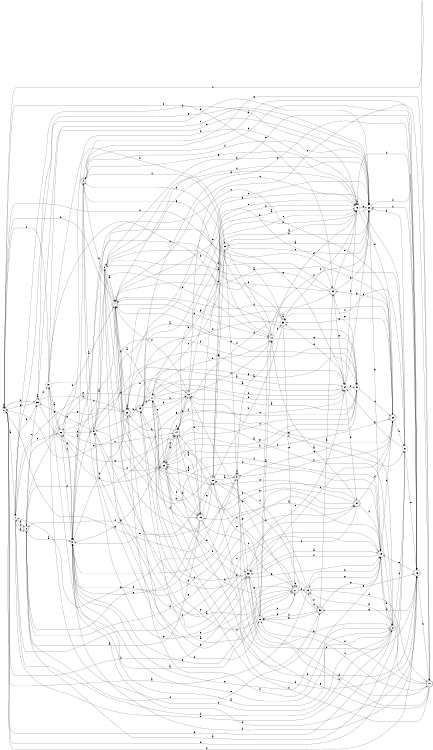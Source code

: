 digraph n32_5 {
__start0 [label="" shape="none"];

rankdir=LR;
size="8,5";

s0 [style="filled", color="black", fillcolor="white" shape="circle", label="0"];
s1 [style="filled", color="black", fillcolor="white" shape="circle", label="1"];
s2 [style="rounded,filled", color="black", fillcolor="white" shape="doublecircle", label="2"];
s3 [style="filled", color="black", fillcolor="white" shape="circle", label="3"];
s4 [style="rounded,filled", color="black", fillcolor="white" shape="doublecircle", label="4"];
s5 [style="filled", color="black", fillcolor="white" shape="circle", label="5"];
s6 [style="filled", color="black", fillcolor="white" shape="circle", label="6"];
s7 [style="rounded,filled", color="black", fillcolor="white" shape="doublecircle", label="7"];
s8 [style="rounded,filled", color="black", fillcolor="white" shape="doublecircle", label="8"];
s9 [style="rounded,filled", color="black", fillcolor="white" shape="doublecircle", label="9"];
s10 [style="filled", color="black", fillcolor="white" shape="circle", label="10"];
s11 [style="filled", color="black", fillcolor="white" shape="circle", label="11"];
s12 [style="filled", color="black", fillcolor="white" shape="circle", label="12"];
s13 [style="filled", color="black", fillcolor="white" shape="circle", label="13"];
s14 [style="rounded,filled", color="black", fillcolor="white" shape="doublecircle", label="14"];
s15 [style="rounded,filled", color="black", fillcolor="white" shape="doublecircle", label="15"];
s16 [style="rounded,filled", color="black", fillcolor="white" shape="doublecircle", label="16"];
s17 [style="rounded,filled", color="black", fillcolor="white" shape="doublecircle", label="17"];
s18 [style="rounded,filled", color="black", fillcolor="white" shape="doublecircle", label="18"];
s19 [style="filled", color="black", fillcolor="white" shape="circle", label="19"];
s20 [style="rounded,filled", color="black", fillcolor="white" shape="doublecircle", label="20"];
s21 [style="filled", color="black", fillcolor="white" shape="circle", label="21"];
s22 [style="filled", color="black", fillcolor="white" shape="circle", label="22"];
s23 [style="rounded,filled", color="black", fillcolor="white" shape="doublecircle", label="23"];
s24 [style="filled", color="black", fillcolor="white" shape="circle", label="24"];
s25 [style="rounded,filled", color="black", fillcolor="white" shape="doublecircle", label="25"];
s26 [style="filled", color="black", fillcolor="white" shape="circle", label="26"];
s27 [style="rounded,filled", color="black", fillcolor="white" shape="doublecircle", label="27"];
s28 [style="rounded,filled", color="black", fillcolor="white" shape="doublecircle", label="28"];
s29 [style="filled", color="black", fillcolor="white" shape="circle", label="29"];
s30 [style="rounded,filled", color="black", fillcolor="white" shape="doublecircle", label="30"];
s31 [style="filled", color="black", fillcolor="white" shape="circle", label="31"];
s32 [style="rounded,filled", color="black", fillcolor="white" shape="doublecircle", label="32"];
s33 [style="filled", color="black", fillcolor="white" shape="circle", label="33"];
s34 [style="rounded,filled", color="black", fillcolor="white" shape="doublecircle", label="34"];
s35 [style="filled", color="black", fillcolor="white" shape="circle", label="35"];
s36 [style="rounded,filled", color="black", fillcolor="white" shape="doublecircle", label="36"];
s37 [style="filled", color="black", fillcolor="white" shape="circle", label="37"];
s38 [style="rounded,filled", color="black", fillcolor="white" shape="doublecircle", label="38"];
s39 [style="filled", color="black", fillcolor="white" shape="circle", label="39"];
s0 -> s1 [label="a"];
s0 -> s16 [label="b"];
s0 -> s17 [label="c"];
s0 -> s0 [label="d"];
s0 -> s39 [label="e"];
s0 -> s32 [label="f"];
s0 -> s9 [label="g"];
s1 -> s2 [label="a"];
s1 -> s2 [label="b"];
s1 -> s36 [label="c"];
s1 -> s8 [label="d"];
s1 -> s8 [label="e"];
s1 -> s34 [label="f"];
s1 -> s39 [label="g"];
s2 -> s3 [label="a"];
s2 -> s34 [label="b"];
s2 -> s39 [label="c"];
s2 -> s1 [label="d"];
s2 -> s7 [label="e"];
s2 -> s38 [label="f"];
s2 -> s34 [label="g"];
s3 -> s4 [label="a"];
s3 -> s7 [label="b"];
s3 -> s20 [label="c"];
s3 -> s16 [label="d"];
s3 -> s8 [label="e"];
s3 -> s36 [label="f"];
s3 -> s14 [label="g"];
s4 -> s5 [label="a"];
s4 -> s7 [label="b"];
s4 -> s23 [label="c"];
s4 -> s16 [label="d"];
s4 -> s33 [label="e"];
s4 -> s22 [label="f"];
s4 -> s17 [label="g"];
s5 -> s6 [label="a"];
s5 -> s10 [label="b"];
s5 -> s39 [label="c"];
s5 -> s24 [label="d"];
s5 -> s32 [label="e"];
s5 -> s30 [label="f"];
s5 -> s19 [label="g"];
s6 -> s7 [label="a"];
s6 -> s27 [label="b"];
s6 -> s22 [label="c"];
s6 -> s19 [label="d"];
s6 -> s22 [label="e"];
s6 -> s19 [label="f"];
s6 -> s13 [label="g"];
s7 -> s8 [label="a"];
s7 -> s21 [label="b"];
s7 -> s10 [label="c"];
s7 -> s0 [label="d"];
s7 -> s16 [label="e"];
s7 -> s8 [label="f"];
s7 -> s28 [label="g"];
s8 -> s3 [label="a"];
s8 -> s9 [label="b"];
s8 -> s21 [label="c"];
s8 -> s19 [label="d"];
s8 -> s0 [label="e"];
s8 -> s37 [label="f"];
s8 -> s12 [label="g"];
s9 -> s10 [label="a"];
s9 -> s7 [label="b"];
s9 -> s16 [label="c"];
s9 -> s9 [label="d"];
s9 -> s1 [label="e"];
s9 -> s20 [label="f"];
s9 -> s33 [label="g"];
s10 -> s3 [label="a"];
s10 -> s11 [label="b"];
s10 -> s4 [label="c"];
s10 -> s13 [label="d"];
s10 -> s31 [label="e"];
s10 -> s35 [label="f"];
s10 -> s4 [label="g"];
s11 -> s6 [label="a"];
s11 -> s12 [label="b"];
s11 -> s30 [label="c"];
s11 -> s24 [label="d"];
s11 -> s24 [label="e"];
s11 -> s15 [label="f"];
s11 -> s1 [label="g"];
s12 -> s13 [label="a"];
s12 -> s15 [label="b"];
s12 -> s10 [label="c"];
s12 -> s5 [label="d"];
s12 -> s0 [label="e"];
s12 -> s7 [label="f"];
s12 -> s30 [label="g"];
s13 -> s13 [label="a"];
s13 -> s14 [label="b"];
s13 -> s35 [label="c"];
s13 -> s20 [label="d"];
s13 -> s22 [label="e"];
s13 -> s1 [label="f"];
s13 -> s4 [label="g"];
s14 -> s15 [label="a"];
s14 -> s28 [label="b"];
s14 -> s14 [label="c"];
s14 -> s16 [label="d"];
s14 -> s12 [label="e"];
s14 -> s21 [label="f"];
s14 -> s36 [label="g"];
s15 -> s2 [label="a"];
s15 -> s16 [label="b"];
s15 -> s27 [label="c"];
s15 -> s14 [label="d"];
s15 -> s29 [label="e"];
s15 -> s3 [label="f"];
s15 -> s3 [label="g"];
s16 -> s4 [label="a"];
s16 -> s17 [label="b"];
s16 -> s22 [label="c"];
s16 -> s13 [label="d"];
s16 -> s19 [label="e"];
s16 -> s3 [label="f"];
s16 -> s38 [label="g"];
s17 -> s18 [label="a"];
s17 -> s33 [label="b"];
s17 -> s26 [label="c"];
s17 -> s26 [label="d"];
s17 -> s12 [label="e"];
s17 -> s11 [label="f"];
s17 -> s29 [label="g"];
s18 -> s0 [label="a"];
s18 -> s19 [label="b"];
s18 -> s29 [label="c"];
s18 -> s38 [label="d"];
s18 -> s5 [label="e"];
s18 -> s17 [label="f"];
s18 -> s16 [label="g"];
s19 -> s15 [label="a"];
s19 -> s8 [label="b"];
s19 -> s5 [label="c"];
s19 -> s20 [label="d"];
s19 -> s3 [label="e"];
s19 -> s33 [label="f"];
s19 -> s18 [label="g"];
s20 -> s7 [label="a"];
s20 -> s21 [label="b"];
s20 -> s33 [label="c"];
s20 -> s32 [label="d"];
s20 -> s9 [label="e"];
s20 -> s7 [label="f"];
s20 -> s35 [label="g"];
s21 -> s2 [label="a"];
s21 -> s22 [label="b"];
s21 -> s7 [label="c"];
s21 -> s0 [label="d"];
s21 -> s16 [label="e"];
s21 -> s35 [label="f"];
s21 -> s24 [label="g"];
s22 -> s23 [label="a"];
s22 -> s15 [label="b"];
s22 -> s28 [label="c"];
s22 -> s29 [label="d"];
s22 -> s1 [label="e"];
s22 -> s16 [label="f"];
s22 -> s19 [label="g"];
s23 -> s13 [label="a"];
s23 -> s11 [label="b"];
s23 -> s22 [label="c"];
s23 -> s9 [label="d"];
s23 -> s11 [label="e"];
s23 -> s10 [label="f"];
s23 -> s24 [label="g"];
s24 -> s25 [label="a"];
s24 -> s31 [label="b"];
s24 -> s14 [label="c"];
s24 -> s34 [label="d"];
s24 -> s35 [label="e"];
s24 -> s13 [label="f"];
s24 -> s22 [label="g"];
s25 -> s26 [label="a"];
s25 -> s12 [label="b"];
s25 -> s16 [label="c"];
s25 -> s11 [label="d"];
s25 -> s13 [label="e"];
s25 -> s15 [label="f"];
s25 -> s31 [label="g"];
s26 -> s10 [label="a"];
s26 -> s27 [label="b"];
s26 -> s25 [label="c"];
s26 -> s28 [label="d"];
s26 -> s29 [label="e"];
s26 -> s22 [label="f"];
s26 -> s27 [label="g"];
s27 -> s7 [label="a"];
s27 -> s27 [label="b"];
s27 -> s14 [label="c"];
s27 -> s12 [label="d"];
s27 -> s3 [label="e"];
s27 -> s18 [label="f"];
s27 -> s11 [label="g"];
s28 -> s24 [label="a"];
s28 -> s25 [label="b"];
s28 -> s3 [label="c"];
s28 -> s28 [label="d"];
s28 -> s13 [label="e"];
s28 -> s8 [label="f"];
s28 -> s2 [label="g"];
s29 -> s9 [label="a"];
s29 -> s30 [label="b"];
s29 -> s13 [label="c"];
s29 -> s2 [label="d"];
s29 -> s3 [label="e"];
s29 -> s30 [label="f"];
s29 -> s23 [label="g"];
s30 -> s14 [label="a"];
s30 -> s15 [label="b"];
s30 -> s31 [label="c"];
s30 -> s20 [label="d"];
s30 -> s33 [label="e"];
s30 -> s14 [label="f"];
s30 -> s19 [label="g"];
s31 -> s12 [label="a"];
s31 -> s30 [label="b"];
s31 -> s20 [label="c"];
s31 -> s2 [label="d"];
s31 -> s32 [label="e"];
s31 -> s7 [label="f"];
s31 -> s30 [label="g"];
s32 -> s6 [label="a"];
s32 -> s22 [label="b"];
s32 -> s6 [label="c"];
s32 -> s6 [label="d"];
s32 -> s13 [label="e"];
s32 -> s14 [label="f"];
s32 -> s24 [label="g"];
s33 -> s19 [label="a"];
s33 -> s0 [label="b"];
s33 -> s25 [label="c"];
s33 -> s5 [label="d"];
s33 -> s24 [label="e"];
s33 -> s17 [label="f"];
s33 -> s26 [label="g"];
s34 -> s10 [label="a"];
s34 -> s3 [label="b"];
s34 -> s33 [label="c"];
s34 -> s20 [label="d"];
s34 -> s30 [label="e"];
s34 -> s19 [label="f"];
s34 -> s30 [label="g"];
s35 -> s35 [label="a"];
s35 -> s29 [label="b"];
s35 -> s36 [label="c"];
s35 -> s25 [label="d"];
s35 -> s27 [label="e"];
s35 -> s0 [label="f"];
s35 -> s7 [label="g"];
s36 -> s37 [label="a"];
s36 -> s23 [label="b"];
s36 -> s14 [label="c"];
s36 -> s12 [label="d"];
s36 -> s5 [label="e"];
s36 -> s3 [label="f"];
s36 -> s3 [label="g"];
s37 -> s27 [label="a"];
s37 -> s31 [label="b"];
s37 -> s0 [label="c"];
s37 -> s13 [label="d"];
s37 -> s22 [label="e"];
s37 -> s31 [label="f"];
s37 -> s36 [label="g"];
s38 -> s32 [label="a"];
s38 -> s29 [label="b"];
s38 -> s18 [label="c"];
s38 -> s11 [label="d"];
s38 -> s19 [label="e"];
s38 -> s26 [label="f"];
s38 -> s26 [label="g"];
s39 -> s39 [label="a"];
s39 -> s22 [label="b"];
s39 -> s30 [label="c"];
s39 -> s28 [label="d"];
s39 -> s22 [label="e"];
s39 -> s37 [label="f"];
s39 -> s0 [label="g"];

}